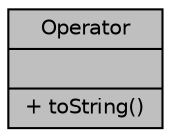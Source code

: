 digraph "Operator"
{
 // LATEX_PDF_SIZE
  edge [fontname="Helvetica",fontsize="10",labelfontname="Helvetica",labelfontsize="10"];
  node [fontname="Helvetica",fontsize="10",shape=record];
  Node1 [label="{Operator\n||+ toString()\l}",height=0.2,width=0.4,color="black", fillcolor="grey75", style="filled", fontcolor="black",tooltip="Class representing operators that can appear in template expressions."];
}

